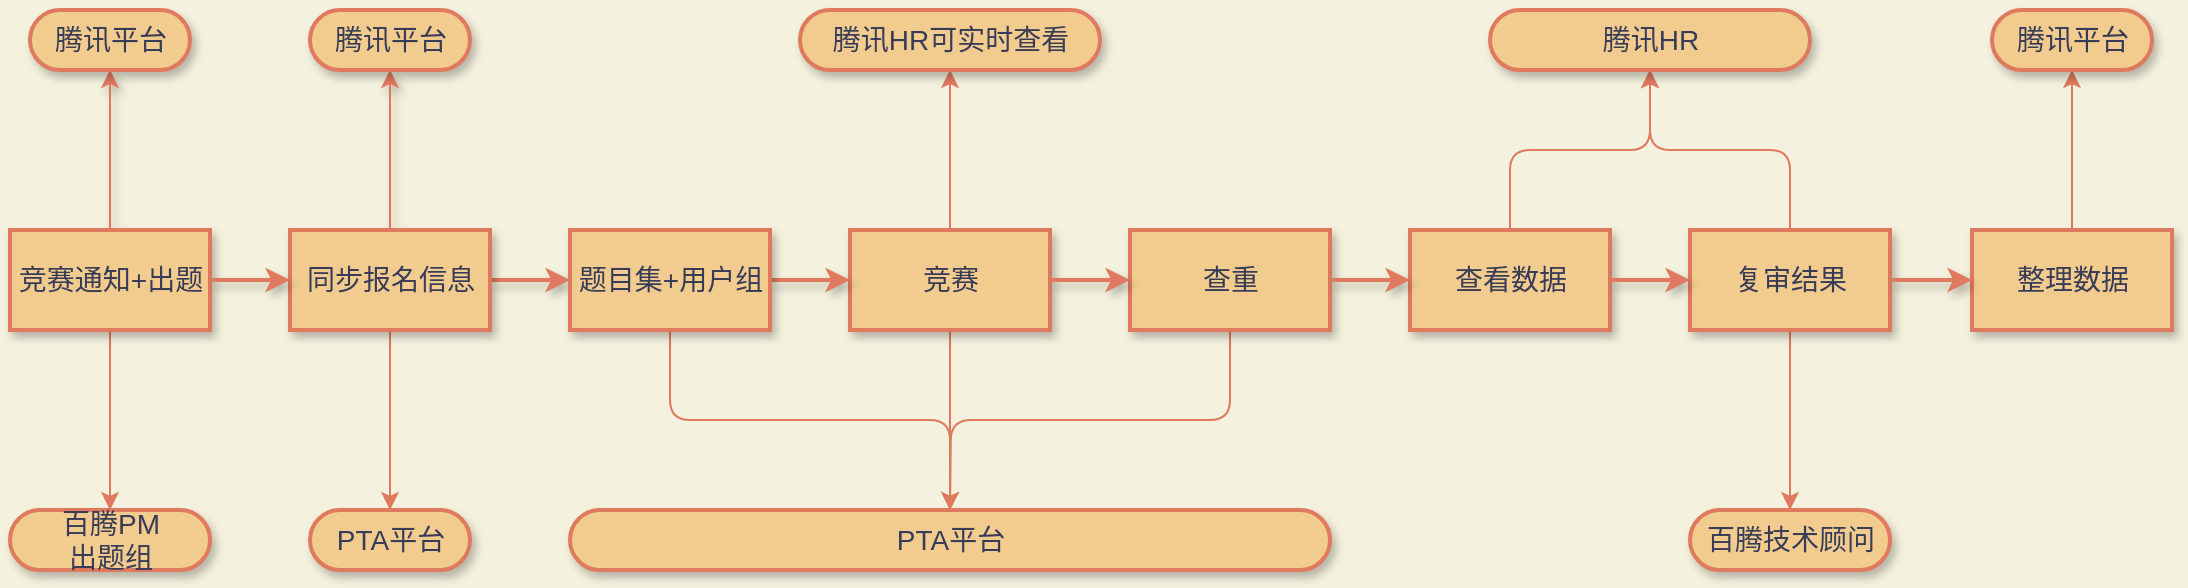 <mxfile version="15.0.4" type="github"><diagram id="AYvHNnUHXHHXHbKxIy0h" name="Page-1"><mxGraphModel dx="1038" dy="579" grid="1" gridSize="10" guides="1" tooltips="1" connect="1" arrows="1" fold="1" page="1" pageScale="1" pageWidth="827" pageHeight="1169" background="#F4F1DE" math="0" shadow="0"><root><mxCell id="0"/><mxCell id="1" parent="0"/><mxCell id="_OLV34bwloJH6wdYm66J-33" style="edgeStyle=orthogonalEdgeStyle;curved=0;rounded=1;sketch=0;orthogonalLoop=1;jettySize=auto;html=1;exitX=0.5;exitY=0;exitDx=0;exitDy=0;shadow=1;fontFamily=Helvetica;fontSize=14;fontColor=#393C56;strokeColor=#E07A5F;strokeWidth=1;fillColor=#F2CC8F;labelBackgroundColor=#F4F1DE;" edge="1" parent="1" source="_OLV34bwloJH6wdYm66J-1" target="_OLV34bwloJH6wdYm66J-22"><mxGeometry relative="1" as="geometry"/></mxCell><mxCell id="_OLV34bwloJH6wdYm66J-36" style="edgeStyle=orthogonalEdgeStyle;curved=0;rounded=1;sketch=0;orthogonalLoop=1;jettySize=auto;html=1;exitX=0.5;exitY=1;exitDx=0;exitDy=0;entryX=0.5;entryY=0.5;entryDx=0;entryDy=-15;entryPerimeter=0;fontColor=#393C56;strokeColor=#E07A5F;strokeWidth=1;fillColor=#F2CC8F;" edge="1" parent="1" source="_OLV34bwloJH6wdYm66J-1" target="_OLV34bwloJH6wdYm66J-24"><mxGeometry relative="1" as="geometry"/></mxCell><mxCell id="_OLV34bwloJH6wdYm66J-1" value="&lt;font style=&quot;vertical-align: inherit; font-size: 14px;&quot;&gt;&lt;font style=&quot;vertical-align: inherit; font-size: 14px;&quot;&gt;竞赛通知+出题&lt;/font&gt;&lt;/font&gt;" style="html=1;dashed=0;whitespace=wrap;fillColor=#F2CC8F;strokeColor=#E07A5F;strokeWidth=2;shadow=1;fontFamily=Helvetica;fontStyle=0;fontSize=14;fontColor=#393C56;" vertex="1" parent="1"><mxGeometry x="260" y="200" width="100" height="50" as="geometry"/></mxCell><mxCell id="_OLV34bwloJH6wdYm66J-21" style="edgeStyle=orthogonalEdgeStyle;curved=0;rounded=1;sketch=0;orthogonalLoop=1;jettySize=auto;html=1;exitX=1;exitY=0.5;exitDx=0;exitDy=0;entryX=0;entryY=0.5;entryDx=0;entryDy=0;fontColor=#393C56;strokeColor=#E07A5F;fillColor=#F2CC8F;strokeWidth=2;shadow=1;fontFamily=Helvetica;fontStyle=0;fontSize=14;labelBackgroundColor=#F4F1DE;" edge="1" parent="1" source="_OLV34bwloJH6wdYm66J-2" target="_OLV34bwloJH6wdYm66J-4"><mxGeometry relative="1" as="geometry"/></mxCell><mxCell id="_OLV34bwloJH6wdYm66J-34" style="edgeStyle=orthogonalEdgeStyle;curved=0;rounded=1;sketch=0;orthogonalLoop=1;jettySize=auto;html=1;exitX=0.5;exitY=0;exitDx=0;exitDy=0;entryX=0.5;entryY=0.5;entryDx=0;entryDy=15;entryPerimeter=0;shadow=1;fontFamily=Helvetica;fontSize=14;fontColor=#393C56;strokeColor=#E07A5F;strokeWidth=1;fillColor=#F2CC8F;labelBackgroundColor=#F4F1DE;" edge="1" parent="1" source="_OLV34bwloJH6wdYm66J-2" target="_OLV34bwloJH6wdYm66J-23"><mxGeometry relative="1" as="geometry"/></mxCell><mxCell id="_OLV34bwloJH6wdYm66J-37" style="edgeStyle=orthogonalEdgeStyle;curved=0;rounded=1;sketch=0;orthogonalLoop=1;jettySize=auto;html=1;exitX=0.5;exitY=1;exitDx=0;exitDy=0;fontColor=#393C56;strokeColor=#E07A5F;strokeWidth=1;fillColor=#F2CC8F;" edge="1" parent="1" source="_OLV34bwloJH6wdYm66J-2" target="_OLV34bwloJH6wdYm66J-25"><mxGeometry relative="1" as="geometry"/></mxCell><mxCell id="_OLV34bwloJH6wdYm66J-2" value="&lt;font style=&quot;vertical-align: inherit; font-size: 14px;&quot;&gt;&lt;font style=&quot;vertical-align: inherit; font-size: 14px;&quot;&gt;&lt;font style=&quot;vertical-align: inherit; font-size: 14px;&quot;&gt;&lt;font style=&quot;vertical-align: inherit; font-size: 14px;&quot;&gt;同步报名信息&lt;/font&gt;&lt;/font&gt;&lt;/font&gt;&lt;/font&gt;" style="html=1;dashed=0;whitespace=wrap;fillColor=#F2CC8F;strokeColor=#E07A5F;strokeWidth=2;shadow=1;fontFamily=Helvetica;fontStyle=0;fontSize=14;fontColor=#393C56;" vertex="1" parent="1"><mxGeometry x="400" y="200" width="100" height="50" as="geometry"/></mxCell><mxCell id="_OLV34bwloJH6wdYm66J-12" style="edgeStyle=orthogonalEdgeStyle;rounded=0;orthogonalLoop=1;jettySize=auto;html=1;exitX=1;exitY=0.5;exitDx=0;exitDy=0;entryX=0;entryY=0.5;entryDx=0;entryDy=0;strokeColor=#E07A5F;fontColor=#393C56;fillColor=#F2CC8F;strokeWidth=2;shadow=1;fontFamily=Helvetica;fontStyle=0;fontSize=14;labelBackgroundColor=#F4F1DE;" edge="1" parent="1" source="_OLV34bwloJH6wdYm66J-1" target="_OLV34bwloJH6wdYm66J-2"><mxGeometry x="250" y="190" as="geometry"/></mxCell><mxCell id="_OLV34bwloJH6wdYm66J-35" style="edgeStyle=orthogonalEdgeStyle;curved=0;rounded=1;sketch=0;orthogonalLoop=1;jettySize=auto;html=1;exitX=0.5;exitY=0;exitDx=0;exitDy=0;entryX=0.5;entryY=0.5;entryDx=0;entryDy=15;entryPerimeter=0;fontColor=#393C56;strokeColor=#E07A5F;fillColor=#F2CC8F;" edge="1" parent="1" source="_OLV34bwloJH6wdYm66J-3" target="_OLV34bwloJH6wdYm66J-27"><mxGeometry relative="1" as="geometry"/></mxCell><mxCell id="_OLV34bwloJH6wdYm66J-40" style="edgeStyle=orthogonalEdgeStyle;curved=0;rounded=1;sketch=0;orthogonalLoop=1;jettySize=auto;html=1;exitX=0.5;exitY=1;exitDx=0;exitDy=0;fontColor=#393C56;strokeColor=#E07A5F;strokeWidth=1;fillColor=#F2CC8F;" edge="1" parent="1" source="_OLV34bwloJH6wdYm66J-3"><mxGeometry relative="1" as="geometry"><mxPoint x="730" y="350" as="targetPoint"/></mxGeometry></mxCell><mxCell id="_OLV34bwloJH6wdYm66J-3" value="&lt;font style=&quot;vertical-align: inherit; font-size: 14px;&quot;&gt;&lt;font style=&quot;vertical-align: inherit; font-size: 14px;&quot;&gt;&lt;font style=&quot;vertical-align: inherit; font-size: 14px;&quot;&gt;&lt;font style=&quot;vertical-align: inherit; font-size: 14px;&quot;&gt;竞赛&lt;/font&gt;&lt;/font&gt;&lt;/font&gt;&lt;/font&gt;" style="html=1;dashed=0;whitespace=wrap;fillColor=#F2CC8F;strokeColor=#E07A5F;strokeWidth=2;shadow=1;fontFamily=Helvetica;fontStyle=0;fontSize=14;fontColor=#393C56;" vertex="1" parent="1"><mxGeometry x="680" y="200" width="100" height="50" as="geometry"/></mxCell><mxCell id="_OLV34bwloJH6wdYm66J-14" style="edgeStyle=orthogonalEdgeStyle;rounded=0;orthogonalLoop=1;jettySize=auto;html=1;exitX=1;exitY=0.5;exitDx=0;exitDy=0;entryX=0;entryY=0.5;entryDx=0;entryDy=0;strokeColor=#E07A5F;fontColor=#393C56;fillColor=#F2CC8F;strokeWidth=2;shadow=1;fontFamily=Helvetica;fontStyle=0;fontSize=14;labelBackgroundColor=#F4F1DE;" edge="1" parent="1" source="_OLV34bwloJH6wdYm66J-4" target="_OLV34bwloJH6wdYm66J-3"><mxGeometry x="250" y="190" as="geometry"/></mxCell><mxCell id="_OLV34bwloJH6wdYm66J-39" style="edgeStyle=orthogonalEdgeStyle;curved=0;rounded=1;sketch=0;orthogonalLoop=1;jettySize=auto;html=1;exitX=0.5;exitY=1;exitDx=0;exitDy=0;fontColor=#393C56;strokeColor=#E07A5F;strokeWidth=1;fillColor=#F2CC8F;" edge="1" parent="1" source="_OLV34bwloJH6wdYm66J-4" target="_OLV34bwloJH6wdYm66J-26"><mxGeometry relative="1" as="geometry"/></mxCell><mxCell id="_OLV34bwloJH6wdYm66J-4" value="&lt;font style=&quot;vertical-align: inherit; font-size: 14px;&quot;&gt;&lt;font style=&quot;vertical-align: inherit; font-size: 14px;&quot;&gt;&lt;font style=&quot;vertical-align: inherit; font-size: 14px;&quot;&gt;&lt;font style=&quot;vertical-align: inherit; font-size: 14px;&quot;&gt;题目集+用户组&lt;/font&gt;&lt;/font&gt;&lt;/font&gt;&lt;/font&gt;" style="html=1;dashed=0;whitespace=wrap;fillColor=#F2CC8F;strokeColor=#E07A5F;strokeWidth=2;shadow=1;fontFamily=Helvetica;fontStyle=0;fontSize=14;fontColor=#393C56;" vertex="1" parent="1"><mxGeometry x="540" y="200" width="100" height="50" as="geometry"/></mxCell><mxCell id="_OLV34bwloJH6wdYm66J-41" style="edgeStyle=orthogonalEdgeStyle;curved=0;rounded=1;sketch=0;orthogonalLoop=1;jettySize=auto;html=1;exitX=0.5;exitY=1;exitDx=0;exitDy=0;fontColor=#393C56;strokeColor=#E07A5F;strokeWidth=1;fillColor=#F2CC8F;" edge="1" parent="1" source="_OLV34bwloJH6wdYm66J-5"><mxGeometry relative="1" as="geometry"><mxPoint x="730" y="340" as="targetPoint"/></mxGeometry></mxCell><mxCell id="_OLV34bwloJH6wdYm66J-5" value="&lt;font style=&quot;vertical-align: inherit; font-size: 14px;&quot;&gt;&lt;font style=&quot;vertical-align: inherit; font-size: 14px;&quot;&gt;&lt;font style=&quot;vertical-align: inherit; font-size: 14px;&quot;&gt;&lt;font style=&quot;vertical-align: inherit; font-size: 14px;&quot;&gt;查重&lt;/font&gt;&lt;/font&gt;&lt;/font&gt;&lt;/font&gt;" style="html=1;dashed=0;whitespace=wrap;fillColor=#F2CC8F;strokeColor=#E07A5F;strokeWidth=2;shadow=1;fontFamily=Helvetica;fontStyle=0;fontSize=14;fontColor=#393C56;" vertex="1" parent="1"><mxGeometry x="820" y="200" width="100" height="50" as="geometry"/></mxCell><mxCell id="_OLV34bwloJH6wdYm66J-15" style="edgeStyle=orthogonalEdgeStyle;rounded=0;orthogonalLoop=1;jettySize=auto;html=1;exitX=1;exitY=0.5;exitDx=0;exitDy=0;entryX=0;entryY=0.5;entryDx=0;entryDy=0;strokeColor=#E07A5F;fontColor=#393C56;fillColor=#F2CC8F;strokeWidth=2;shadow=1;fontFamily=Helvetica;fontStyle=0;fontSize=14;labelBackgroundColor=#F4F1DE;" edge="1" parent="1" source="_OLV34bwloJH6wdYm66J-3" target="_OLV34bwloJH6wdYm66J-5"><mxGeometry x="250" y="190" as="geometry"/></mxCell><mxCell id="_OLV34bwloJH6wdYm66J-38" style="edgeStyle=orthogonalEdgeStyle;curved=0;rounded=1;sketch=0;orthogonalLoop=1;jettySize=auto;html=1;exitX=0.5;exitY=0;exitDx=0;exitDy=0;entryX=0.5;entryY=0.5;entryDx=0;entryDy=15;entryPerimeter=0;fontColor=#393C56;strokeColor=#E07A5F;strokeWidth=1;fillColor=#F2CC8F;" edge="1" parent="1" source="_OLV34bwloJH6wdYm66J-6" target="_OLV34bwloJH6wdYm66J-28"><mxGeometry relative="1" as="geometry"/></mxCell><mxCell id="_OLV34bwloJH6wdYm66J-6" value="&lt;font style=&quot;vertical-align: inherit; font-size: 14px;&quot;&gt;&lt;font style=&quot;vertical-align: inherit; font-size: 14px;&quot;&gt;&lt;font style=&quot;vertical-align: inherit; font-size: 14px;&quot;&gt;&lt;font style=&quot;vertical-align: inherit; font-size: 14px;&quot;&gt;查看数据&lt;/font&gt;&lt;/font&gt;&lt;/font&gt;&lt;/font&gt;" style="html=1;dashed=0;whitespace=wrap;fillColor=#F2CC8F;strokeColor=#E07A5F;strokeWidth=2;shadow=1;fontFamily=Helvetica;fontStyle=0;fontSize=14;fontColor=#393C56;" vertex="1" parent="1"><mxGeometry x="960" y="200" width="100" height="50" as="geometry"/></mxCell><mxCell id="_OLV34bwloJH6wdYm66J-16" style="edgeStyle=orthogonalEdgeStyle;rounded=0;orthogonalLoop=1;jettySize=auto;html=1;exitX=1;exitY=0.5;exitDx=0;exitDy=0;entryX=0;entryY=0.5;entryDx=0;entryDy=0;strokeColor=#E07A5F;fontColor=#393C56;fillColor=#F2CC8F;strokeWidth=2;shadow=1;fontFamily=Helvetica;fontStyle=0;fontSize=14;labelBackgroundColor=#F4F1DE;" edge="1" parent="1" source="_OLV34bwloJH6wdYm66J-5" target="_OLV34bwloJH6wdYm66J-6"><mxGeometry x="250" y="190" as="geometry"/></mxCell><mxCell id="_OLV34bwloJH6wdYm66J-42" style="edgeStyle=orthogonalEdgeStyle;curved=0;rounded=1;sketch=0;orthogonalLoop=1;jettySize=auto;html=1;exitX=0.5;exitY=1;exitDx=0;exitDy=0;fontColor=#393C56;strokeColor=#E07A5F;strokeWidth=1;fillColor=#F2CC8F;" edge="1" parent="1" source="_OLV34bwloJH6wdYm66J-7" target="_OLV34bwloJH6wdYm66J-30"><mxGeometry relative="1" as="geometry"/></mxCell><mxCell id="_OLV34bwloJH6wdYm66J-45" style="edgeStyle=orthogonalEdgeStyle;curved=0;rounded=1;sketch=0;orthogonalLoop=1;jettySize=auto;html=1;exitX=0.5;exitY=0;exitDx=0;exitDy=0;entryX=0.5;entryY=0.5;entryDx=0;entryDy=15;entryPerimeter=0;fontColor=#393C56;strokeColor=#E07A5F;strokeWidth=1;fillColor=#F2CC8F;" edge="1" parent="1" source="_OLV34bwloJH6wdYm66J-7" target="_OLV34bwloJH6wdYm66J-28"><mxGeometry relative="1" as="geometry"/></mxCell><mxCell id="_OLV34bwloJH6wdYm66J-7" value="&lt;font style=&quot;vertical-align: inherit; font-size: 14px;&quot;&gt;&lt;font style=&quot;vertical-align: inherit; font-size: 14px;&quot;&gt;&lt;font style=&quot;vertical-align: inherit; font-size: 14px;&quot;&gt;&lt;font style=&quot;vertical-align: inherit; font-size: 14px;&quot;&gt;复审结果&lt;/font&gt;&lt;/font&gt;&lt;/font&gt;&lt;/font&gt;" style="html=1;dashed=0;whitespace=wrap;fillColor=#F2CC8F;strokeColor=#E07A5F;strokeWidth=2;shadow=1;fontFamily=Helvetica;fontStyle=0;fontSize=14;fontColor=#393C56;" vertex="1" parent="1"><mxGeometry x="1100" y="200" width="100" height="50" as="geometry"/></mxCell><mxCell id="_OLV34bwloJH6wdYm66J-17" style="edgeStyle=orthogonalEdgeStyle;rounded=0;orthogonalLoop=1;jettySize=auto;html=1;exitX=1;exitY=0.5;exitDx=0;exitDy=0;entryX=0;entryY=0.5;entryDx=0;entryDy=0;strokeColor=#E07A5F;fontColor=#393C56;fillColor=#F2CC8F;strokeWidth=2;shadow=1;fontFamily=Helvetica;fontStyle=0;fontSize=14;labelBackgroundColor=#F4F1DE;" edge="1" parent="1" source="_OLV34bwloJH6wdYm66J-6" target="_OLV34bwloJH6wdYm66J-7"><mxGeometry x="250" y="190" as="geometry"/></mxCell><mxCell id="_OLV34bwloJH6wdYm66J-43" style="edgeStyle=orthogonalEdgeStyle;curved=0;rounded=1;sketch=0;orthogonalLoop=1;jettySize=auto;html=1;exitX=0.5;exitY=0;exitDx=0;exitDy=0;entryX=0.5;entryY=0.5;entryDx=0;entryDy=15;entryPerimeter=0;fontColor=#393C56;strokeColor=#E07A5F;strokeWidth=1;fillColor=#F2CC8F;" edge="1" parent="1" source="_OLV34bwloJH6wdYm66J-8" target="_OLV34bwloJH6wdYm66J-29"><mxGeometry relative="1" as="geometry"/></mxCell><mxCell id="_OLV34bwloJH6wdYm66J-8" value="&lt;font style=&quot;vertical-align: inherit; font-size: 14px;&quot;&gt;&lt;font style=&quot;vertical-align: inherit; font-size: 14px;&quot;&gt;&lt;font style=&quot;vertical-align: inherit; font-size: 14px;&quot;&gt;&lt;font style=&quot;vertical-align: inherit; font-size: 14px;&quot;&gt;整理数据&lt;/font&gt;&lt;/font&gt;&lt;/font&gt;&lt;/font&gt;" style="html=1;dashed=0;whitespace=wrap;fillColor=#F2CC8F;strokeColor=#E07A5F;strokeWidth=2;shadow=1;fontFamily=Helvetica;fontStyle=0;fontSize=14;fontColor=#393C56;" vertex="1" parent="1"><mxGeometry x="1241" y="200" width="100" height="50" as="geometry"/></mxCell><mxCell id="_OLV34bwloJH6wdYm66J-18" style="edgeStyle=orthogonalEdgeStyle;rounded=0;orthogonalLoop=1;jettySize=auto;html=1;exitX=1;exitY=0.5;exitDx=0;exitDy=0;strokeColor=#E07A5F;fontColor=#393C56;fillColor=#F2CC8F;strokeWidth=2;shadow=1;fontFamily=Helvetica;fontStyle=0;fontSize=14;labelBackgroundColor=#F4F1DE;" edge="1" parent="1" source="_OLV34bwloJH6wdYm66J-7" target="_OLV34bwloJH6wdYm66J-8"><mxGeometry x="250" y="190" as="geometry"/></mxCell><mxCell id="_OLV34bwloJH6wdYm66J-22" value="腾讯平台" style="html=1;dashed=0;whitespace=wrap;shape=mxgraph.dfd.start;rounded=0;shadow=1;sketch=0;fontFamily=Helvetica;fontSize=14;fontColor=#393C56;strokeColor=#E07A5F;strokeWidth=2;fillColor=#F2CC8F;" vertex="1" parent="1"><mxGeometry x="270" y="90" width="80" height="30" as="geometry"/></mxCell><mxCell id="_OLV34bwloJH6wdYm66J-23" value="腾讯平台" style="html=1;dashed=0;whitespace=wrap;shape=mxgraph.dfd.start;rounded=0;shadow=1;sketch=0;fontFamily=Helvetica;fontSize=14;fontColor=#393C56;strokeColor=#E07A5F;strokeWidth=2;fillColor=#F2CC8F;" vertex="1" parent="1"><mxGeometry x="410" y="90" width="80" height="30" as="geometry"/></mxCell><mxCell id="_OLV34bwloJH6wdYm66J-24" value="百腾PM&lt;br&gt;出题组" style="html=1;dashed=0;whitespace=wrap;shape=mxgraph.dfd.start;rounded=0;shadow=1;sketch=0;fontFamily=Helvetica;fontSize=14;fontColor=#393C56;strokeColor=#E07A5F;strokeWidth=2;fillColor=#F2CC8F;" vertex="1" parent="1"><mxGeometry x="260" y="340" width="100" height="30" as="geometry"/></mxCell><mxCell id="_OLV34bwloJH6wdYm66J-25" value="PTA平台" style="html=1;dashed=0;whitespace=wrap;shape=mxgraph.dfd.start;rounded=0;shadow=1;sketch=0;fontFamily=Helvetica;fontSize=14;fontColor=#393C56;strokeColor=#E07A5F;strokeWidth=2;fillColor=#F2CC8F;" vertex="1" parent="1"><mxGeometry x="410" y="340" width="80" height="30" as="geometry"/></mxCell><mxCell id="_OLV34bwloJH6wdYm66J-26" value="PTA平台" style="html=1;dashed=0;whitespace=wrap;shape=mxgraph.dfd.start;rounded=0;shadow=1;sketch=0;fontFamily=Helvetica;fontSize=14;fontColor=#393C56;strokeColor=#E07A5F;strokeWidth=2;fillColor=#F2CC8F;" vertex="1" parent="1"><mxGeometry x="540" y="340" width="380" height="30" as="geometry"/></mxCell><mxCell id="_OLV34bwloJH6wdYm66J-27" value="腾讯HR可实时查看" style="html=1;dashed=0;whitespace=wrap;shape=mxgraph.dfd.start;rounded=0;shadow=1;sketch=0;fontFamily=Helvetica;fontSize=14;fontColor=#393C56;strokeColor=#E07A5F;strokeWidth=2;fillColor=#F2CC8F;" vertex="1" parent="1"><mxGeometry x="655" y="90" width="150" height="30" as="geometry"/></mxCell><mxCell id="_OLV34bwloJH6wdYm66J-28" value="腾讯HR" style="html=1;dashed=0;whitespace=wrap;shape=mxgraph.dfd.start;rounded=0;shadow=1;sketch=0;fontFamily=Helvetica;fontSize=14;fontColor=#393C56;strokeColor=#E07A5F;strokeWidth=2;fillColor=#F2CC8F;" vertex="1" parent="1"><mxGeometry x="1000" y="90" width="160" height="30" as="geometry"/></mxCell><mxCell id="_OLV34bwloJH6wdYm66J-29" value="腾讯平台" style="html=1;dashed=0;whitespace=wrap;shape=mxgraph.dfd.start;rounded=0;shadow=1;sketch=0;fontFamily=Helvetica;fontSize=14;fontColor=#393C56;strokeColor=#E07A5F;strokeWidth=2;fillColor=#F2CC8F;" vertex="1" parent="1"><mxGeometry x="1251" y="90" width="80" height="30" as="geometry"/></mxCell><mxCell id="_OLV34bwloJH6wdYm66J-30" value="百腾技术顾问" style="html=1;dashed=0;whitespace=wrap;shape=mxgraph.dfd.start;rounded=0;shadow=1;sketch=0;fontFamily=Helvetica;fontSize=14;fontColor=#393C56;strokeColor=#E07A5F;strokeWidth=2;fillColor=#F2CC8F;" vertex="1" parent="1"><mxGeometry x="1100" y="340" width="100" height="30" as="geometry"/></mxCell></root></mxGraphModel></diagram></mxfile>